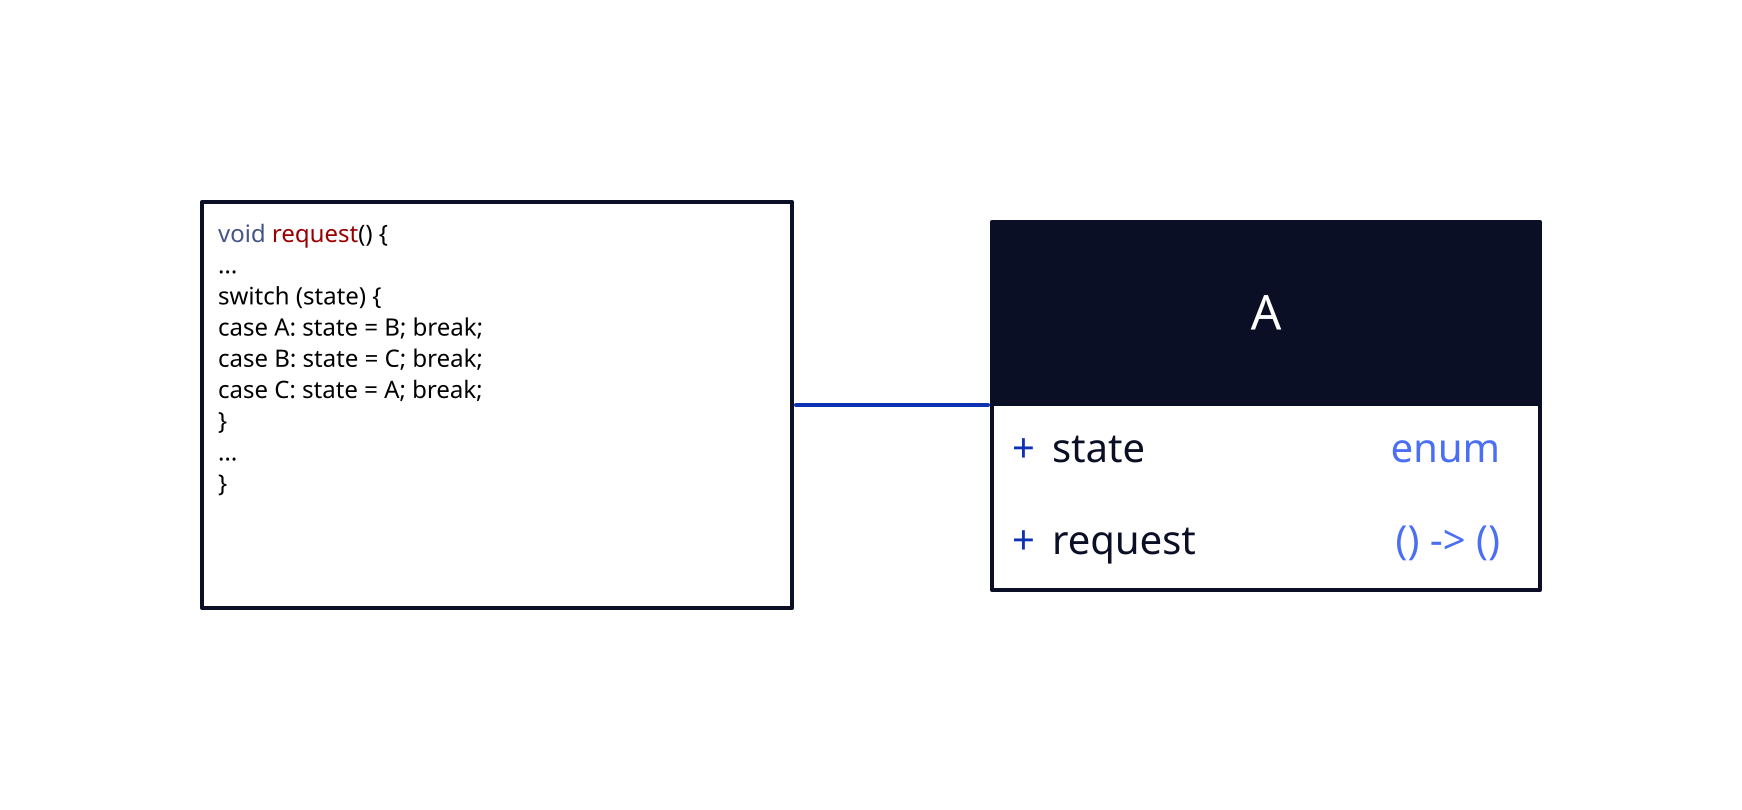 direction: right
A: {
  shape: class
  state: enum
  request: () -> ()
}
A_note: |`java
  void request() {
    ...
    switch (state) {
      case A: state = B; break;
      case B: state = C; break;
      case C: state = A; break;
    }
    ...
  }
`|
A_note -- A.request
